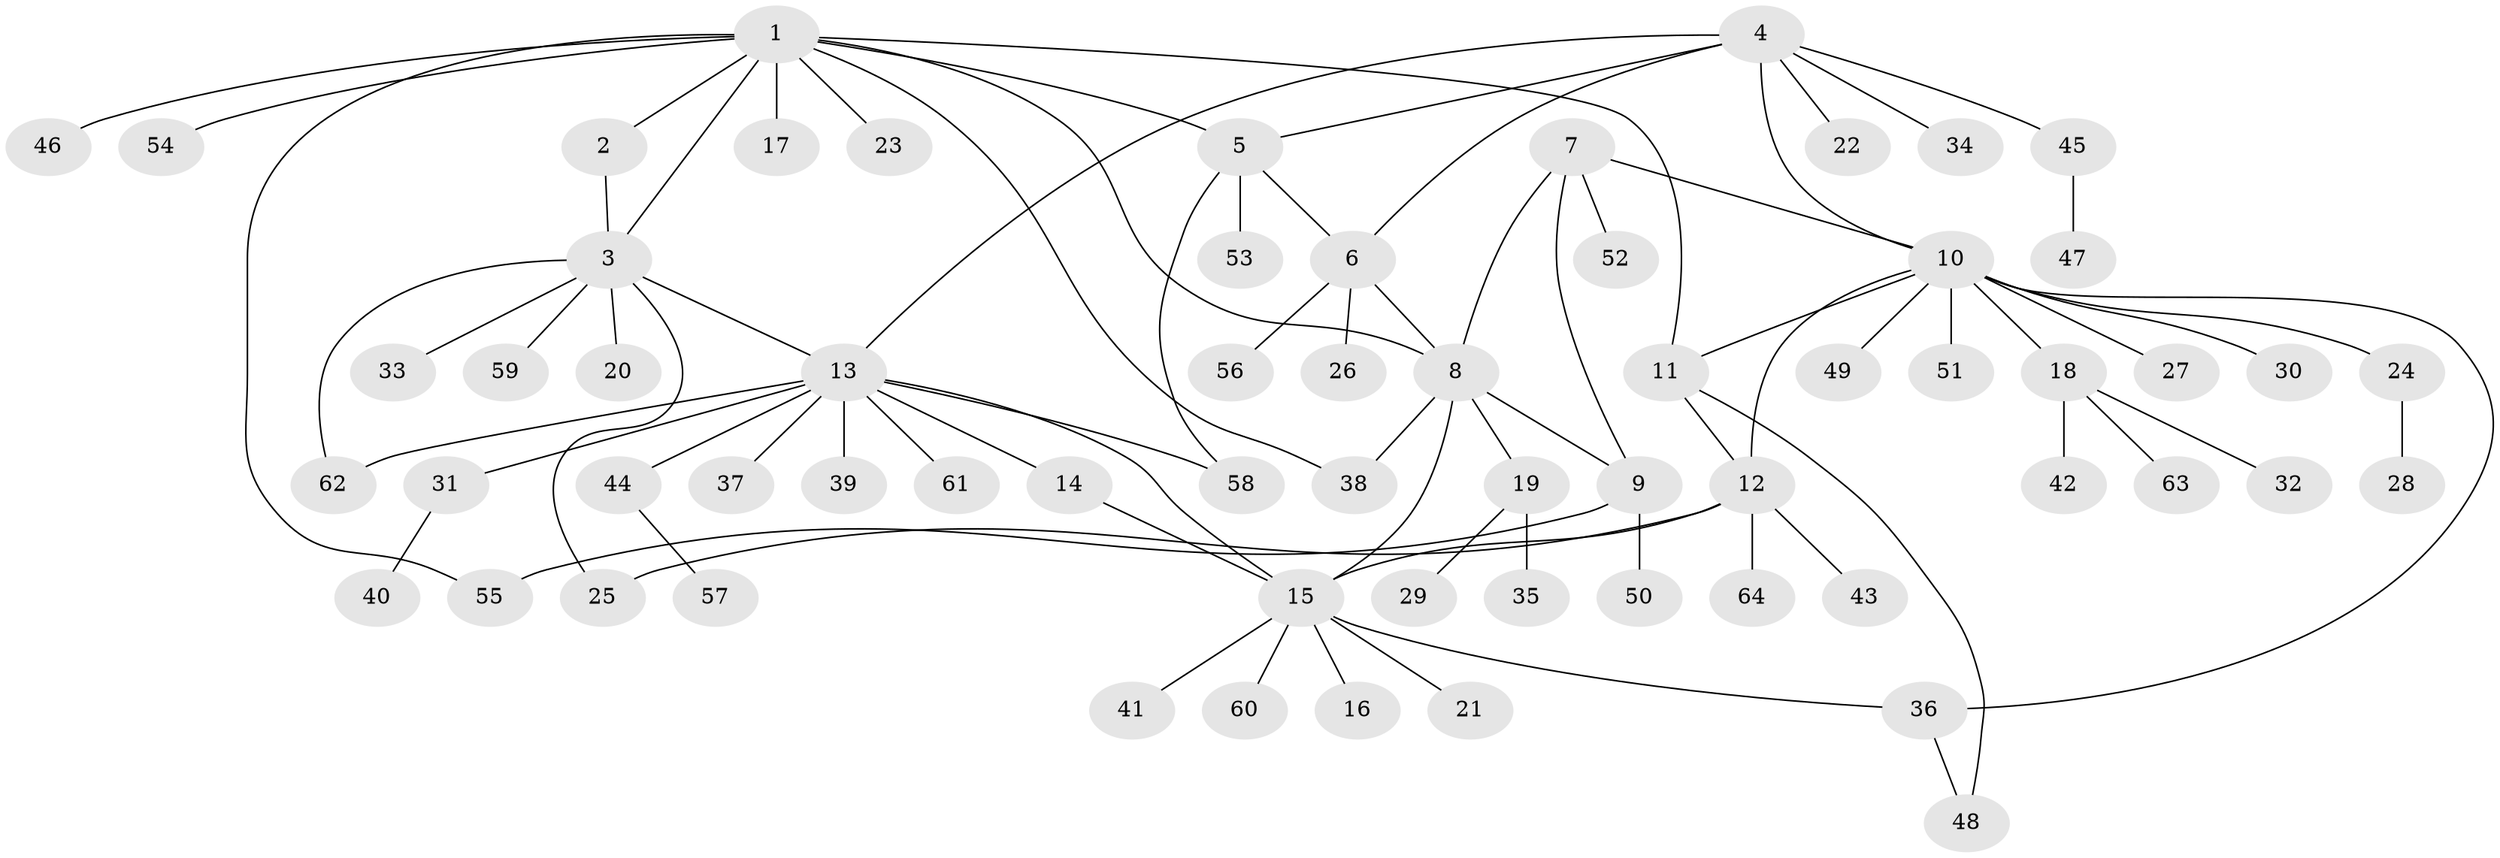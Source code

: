 // Generated by graph-tools (version 1.1) at 2025/02/03/09/25 03:02:32]
// undirected, 64 vertices, 81 edges
graph export_dot {
graph [start="1"]
  node [color=gray90,style=filled];
  1;
  2;
  3;
  4;
  5;
  6;
  7;
  8;
  9;
  10;
  11;
  12;
  13;
  14;
  15;
  16;
  17;
  18;
  19;
  20;
  21;
  22;
  23;
  24;
  25;
  26;
  27;
  28;
  29;
  30;
  31;
  32;
  33;
  34;
  35;
  36;
  37;
  38;
  39;
  40;
  41;
  42;
  43;
  44;
  45;
  46;
  47;
  48;
  49;
  50;
  51;
  52;
  53;
  54;
  55;
  56;
  57;
  58;
  59;
  60;
  61;
  62;
  63;
  64;
  1 -- 2;
  1 -- 3;
  1 -- 5;
  1 -- 8;
  1 -- 11;
  1 -- 17;
  1 -- 23;
  1 -- 38;
  1 -- 46;
  1 -- 54;
  1 -- 55;
  2 -- 3;
  3 -- 13;
  3 -- 20;
  3 -- 25;
  3 -- 33;
  3 -- 59;
  3 -- 62;
  4 -- 5;
  4 -- 6;
  4 -- 10;
  4 -- 13;
  4 -- 22;
  4 -- 34;
  4 -- 45;
  5 -- 6;
  5 -- 53;
  5 -- 58;
  6 -- 8;
  6 -- 26;
  6 -- 56;
  7 -- 8;
  7 -- 9;
  7 -- 10;
  7 -- 52;
  8 -- 9;
  8 -- 15;
  8 -- 19;
  8 -- 38;
  9 -- 50;
  9 -- 55;
  10 -- 11;
  10 -- 12;
  10 -- 18;
  10 -- 24;
  10 -- 27;
  10 -- 30;
  10 -- 36;
  10 -- 49;
  10 -- 51;
  11 -- 12;
  11 -- 48;
  12 -- 15;
  12 -- 25;
  12 -- 43;
  12 -- 64;
  13 -- 14;
  13 -- 15;
  13 -- 31;
  13 -- 37;
  13 -- 39;
  13 -- 44;
  13 -- 58;
  13 -- 61;
  13 -- 62;
  14 -- 15;
  15 -- 16;
  15 -- 21;
  15 -- 36;
  15 -- 41;
  15 -- 60;
  18 -- 32;
  18 -- 42;
  18 -- 63;
  19 -- 29;
  19 -- 35;
  24 -- 28;
  31 -- 40;
  36 -- 48;
  44 -- 57;
  45 -- 47;
}
